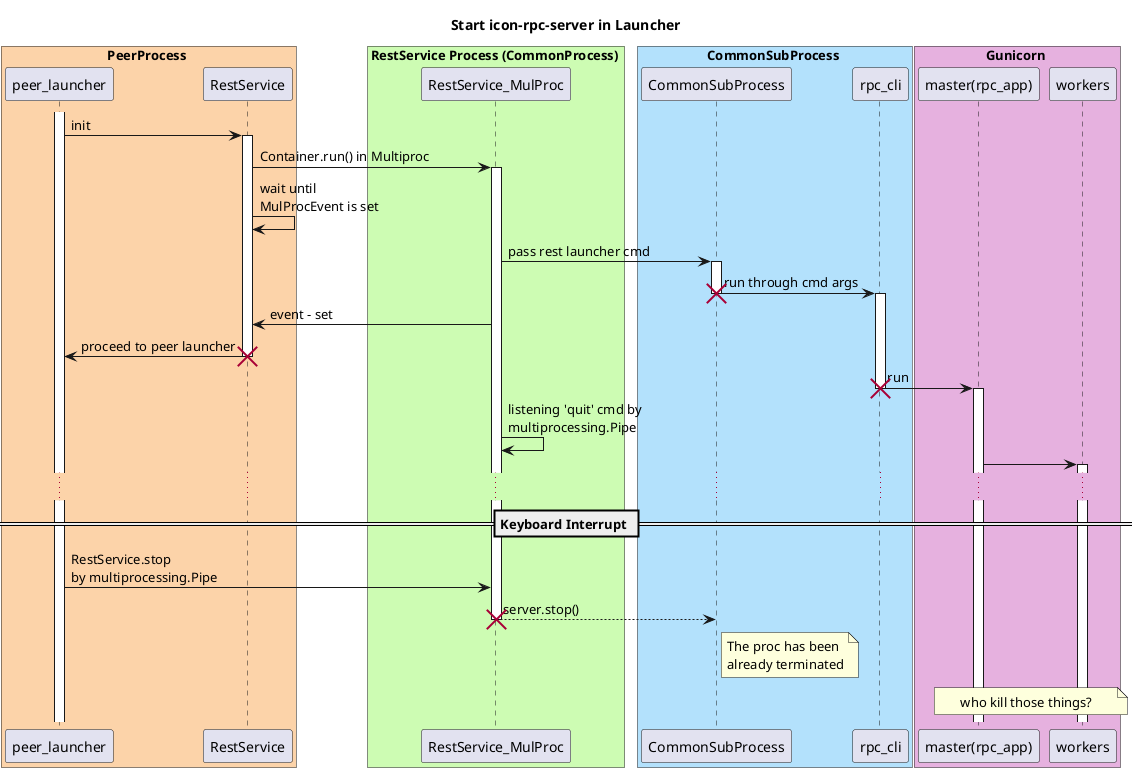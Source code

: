 @startuml
title Start icon-rpc-server in Launcher
box PeerProcess #fcd3a9
    participant peer_launcher
    participant RestService
end box

box RestService Process (CommonProcess) #cdfcb3
    participant RestService_MulProc
end box

box CommonSubProcess #b3e1fc
    participant CommonSubProcess as subproc
    participant rpc_cli
end box

box Gunicorn #e6b1df
    participant "master(rpc_app)" as rpc_app
    participant workers
end box

activate peer_launcher
peer_launcher -> RestService: init
activate RestService

RestService -> RestService_MulProc: Container.run() in Multiproc
activate RestService_MulProc

RestService -> RestService: wait until \nMulProcEvent is set

RestService_MulProc -> subproc: pass rest launcher cmd
activate subproc

subproc -> rpc_cli: run through cmd args
destroy subproc
activate rpc_cli

RestService_MulProc -> RestService: event - set
RestService -> peer_launcher: proceed to peer launcher
destroy RestService

rpc_cli -> rpc_app: run
destroy rpc_cli
activate rpc_app

RestService_MulProc -> RestService_MulProc: listening 'quit' cmd by \nmultiprocessing.Pipe

rpc_app -> workers
activate workers
...
== Keyboard Interrupt ==

peer_launcher -> RestService_MulProc: RestService.stop \nby multiprocessing.Pipe
RestService_MulProc --> subproc: server.stop()
note right subproc
    The proc has been
    already terminated
end note
destroy RestService_MulProc

note over rpc_app, workers
    who kill those things?
end note
@enduml